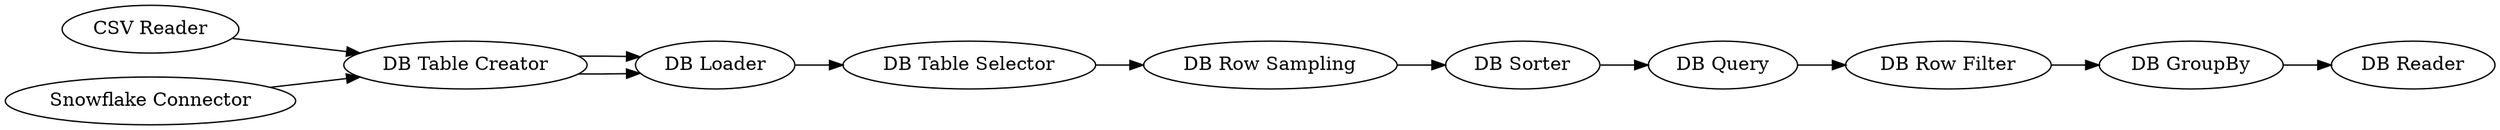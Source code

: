 digraph {
	18 [label="DB Loader"]
	21 [label="DB Table Creator"]
	22 [label="DB Table Selector"]
	31 [label="CSV Reader"]
	37 [label="DB Reader"]
	32 [label="DB Row Sampling"]
	33 [label="DB Sorter"]
	34 [label="DB Query"]
	35 [label="DB Row Filter"]
	36 [label="DB GroupBy"]
	39 [label="Snowflake Connector"]
	32 -> 33
	33 -> 34
	34 -> 35
	35 -> 36
	18 -> 22
	21 -> 18
	21 -> 18
	22 -> 32
	31 -> 21
	36 -> 37
	39 -> 21
	rankdir=LR
}
